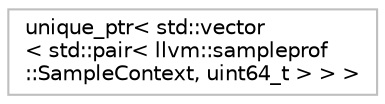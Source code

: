 digraph "Graphical Class Hierarchy"
{
 // LATEX_PDF_SIZE
  bgcolor="transparent";
  edge [fontname="Helvetica",fontsize="10",labelfontname="Helvetica",labelfontsize="10"];
  node [fontname="Helvetica",fontsize="10",shape=record];
  rankdir="LR";
  Node0 [label="unique_ptr\< std::vector\l\< std::pair\< llvm::sampleprof\l::SampleContext, uint64_t \> \> \>",height=0.2,width=0.4,color="grey75",tooltip=" "];
}
